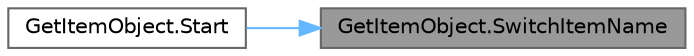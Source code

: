 digraph "GetItemObject.SwitchItemName"
{
 // LATEX_PDF_SIZE
  bgcolor="transparent";
  edge [fontname=Helvetica,fontsize=10,labelfontname=Helvetica,labelfontsize=10];
  node [fontname=Helvetica,fontsize=10,shape=box,height=0.2,width=0.4];
  rankdir="RL";
  Node1 [id="Node000001",label="GetItemObject.SwitchItemName",height=0.2,width=0.4,color="gray40", fillcolor="grey60", style="filled", fontcolor="black",tooltip=" "];
  Node1 -> Node2 [id="edge2_Node000001_Node000002",dir="back",color="steelblue1",style="solid",tooltip=" "];
  Node2 [id="Node000002",label="GetItemObject.Start",height=0.2,width=0.4,color="grey40", fillcolor="white", style="filled",URL="$class_get_item_object.html#a41e0183729e3530ee6bc50cb51767b97",tooltip=" "];
}

